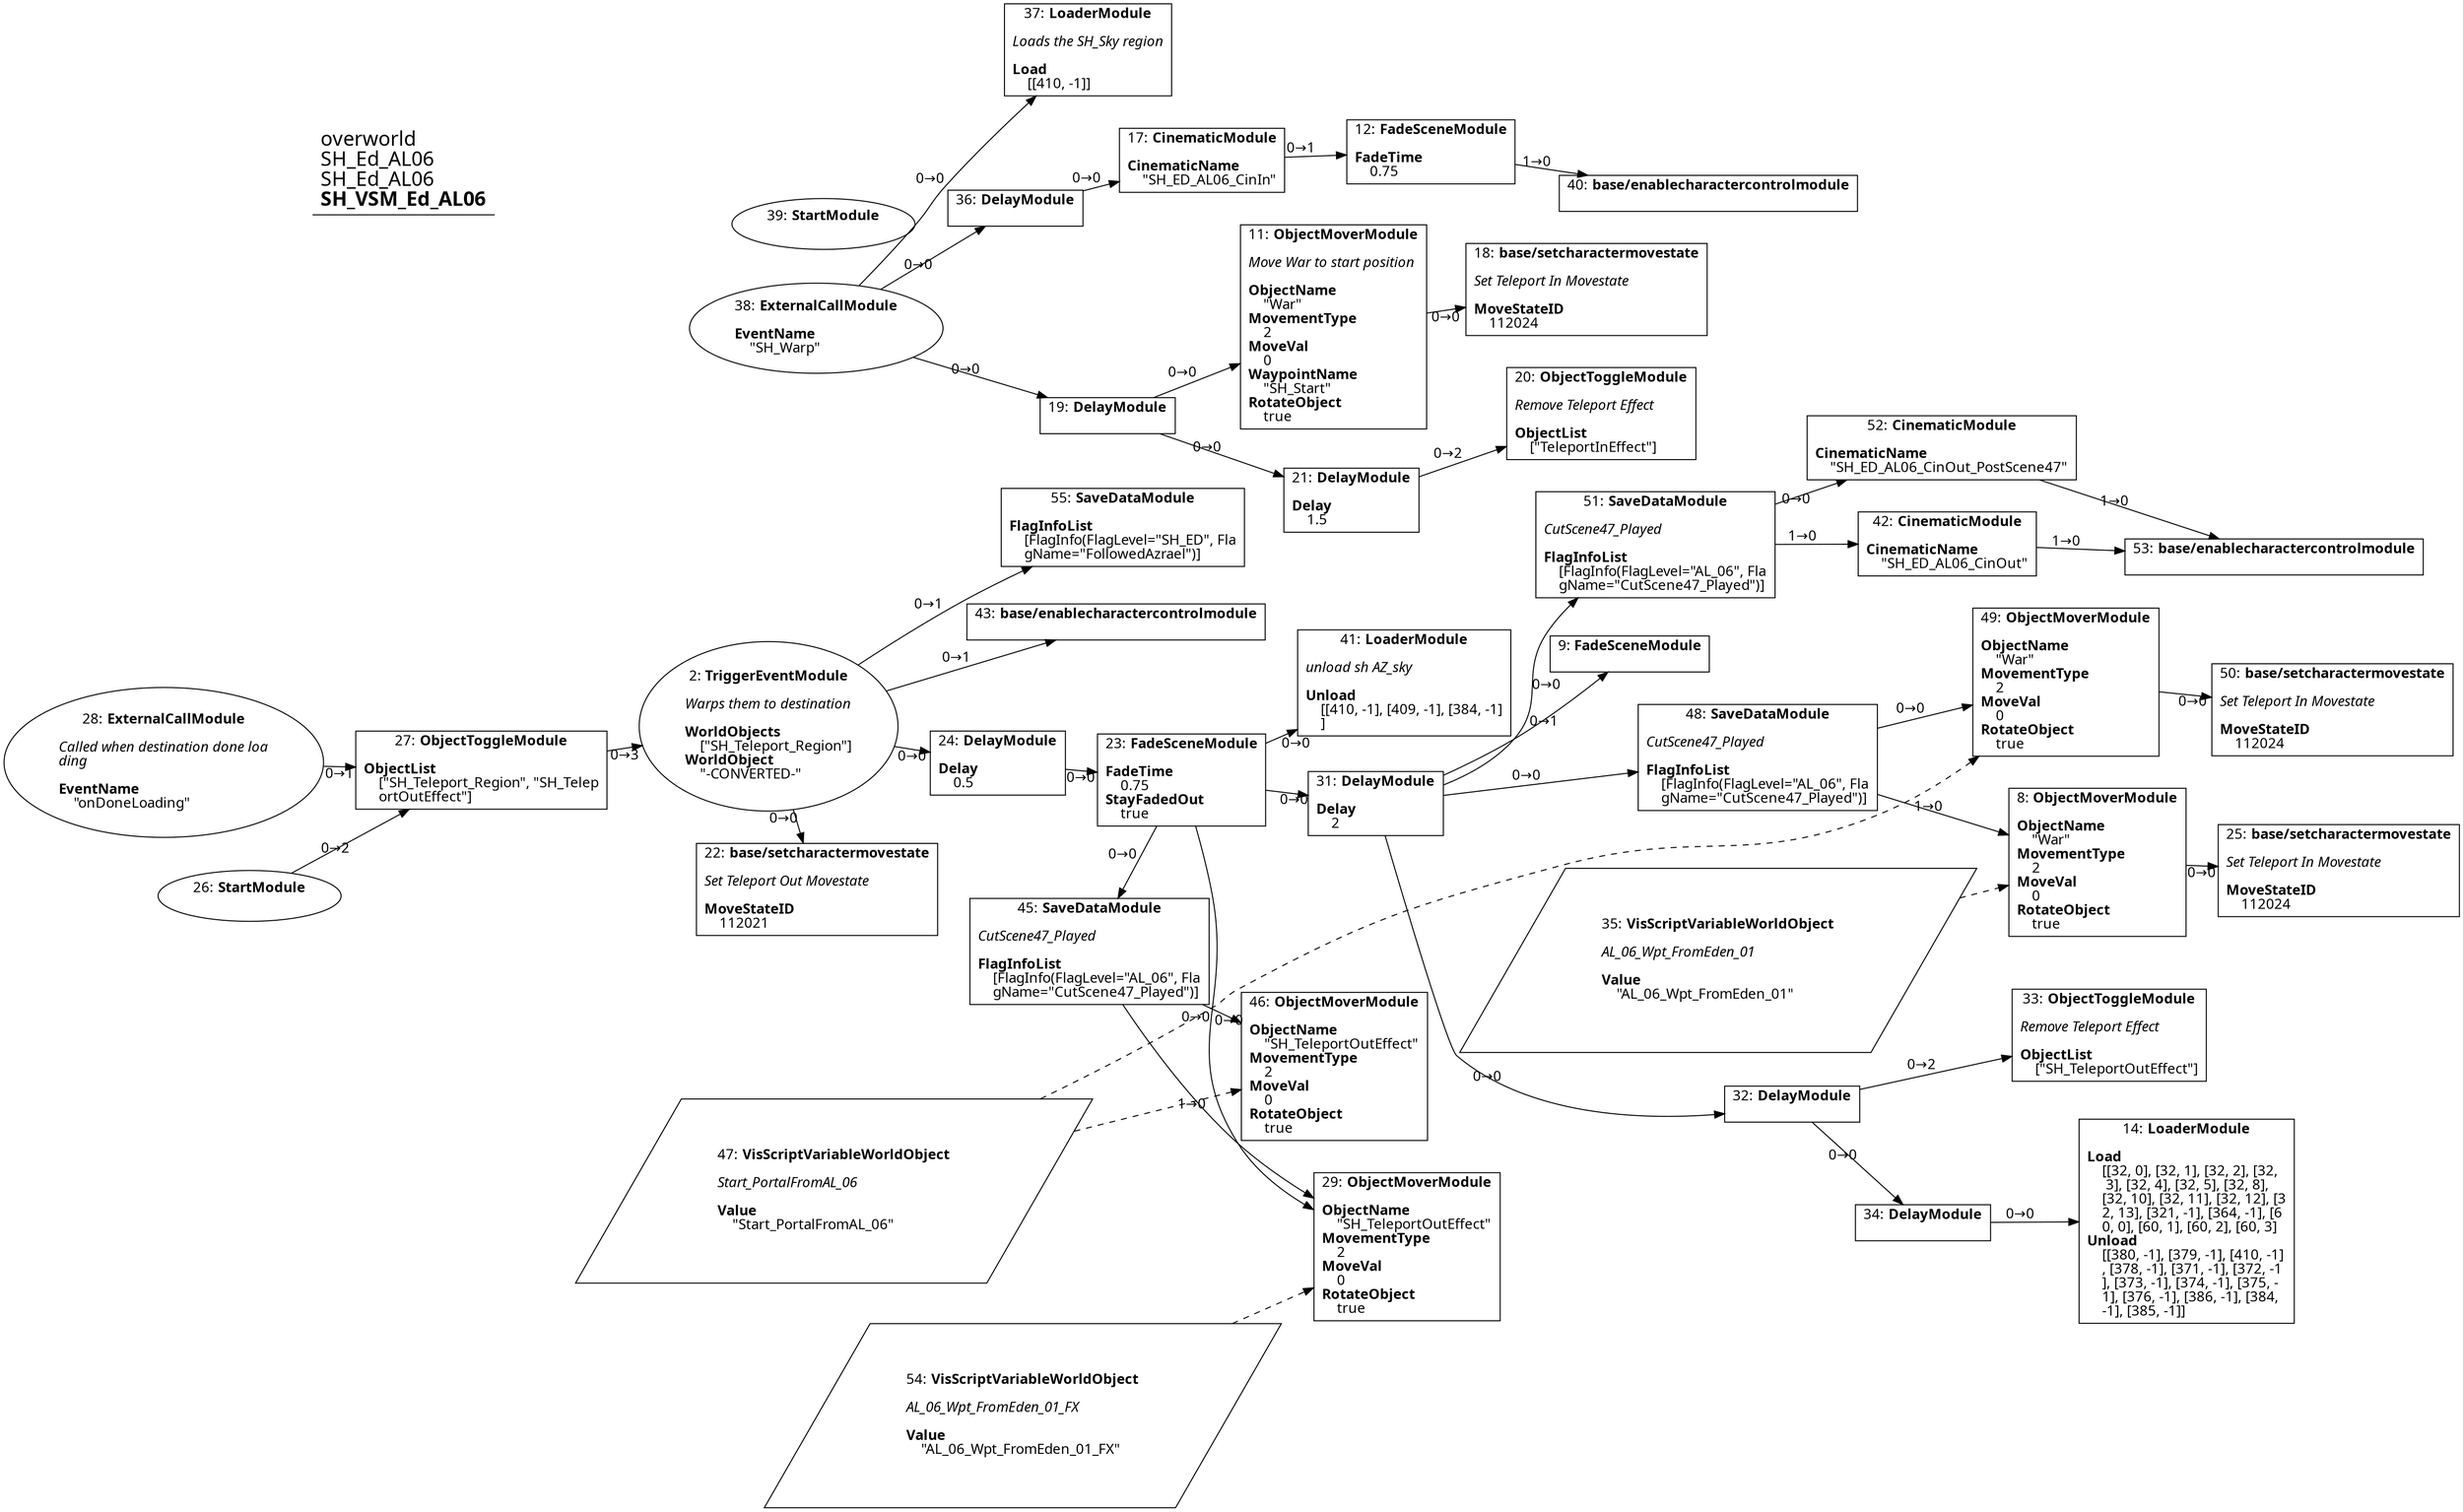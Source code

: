 digraph {
    layout = fdp;
    overlap = prism;
    sep = "+16";
    splines = spline;

    node [ shape = box ];

    graph [ fontname = "Segoe UI" ];
    node [ fontname = "Segoe UI" ];
    edge [ fontname = "Segoe UI" ];

    2 [ label = <2: <b>TriggerEventModule</b><br/><br/><i>Warps them to destination<br align="left"/></i><br align="left"/><b>WorldObjects</b><br align="left"/>    [&quot;SH_Teleport_Region&quot;]<br align="left"/><b>WorldObject</b><br align="left"/>    &quot;-CONVERTED-&quot;<br align="left"/>> ];
    2 [ shape = oval ]
    2 [ pos = "0.37800002,-0.47500002!" ];
    2 -> 22 [ label = "0→0" ];
    2 -> 24 [ label = "0→0" ];
    2 -> 43 [ label = "0→1" ];
    2 -> 55 [ label = "0→1" ];

    8 [ label = <8: <b>ObjectMoverModule</b><br/><br/><b>ObjectName</b><br align="left"/>    &quot;War&quot;<br align="left"/><b>MovementType</b><br align="left"/>    2<br align="left"/><b>MoveVal</b><br align="left"/>    0<br align="left"/><b>RotateObject</b><br align="left"/>    true<br align="left"/>> ];
    8 [ pos = "1.8460001,-0.69000006!" ];
    8 -> 25 [ label = "0→0" ];
    35 -> 8 [ style = dashed ];

    9 [ label = <9: <b>FadeSceneModule</b><br/><br/>> ];
    9 [ pos = "1.4200001,-0.35200003!" ];

    11 [ label = <11: <b>ObjectMoverModule</b><br/><br/><i>Move War to start position<br align="left"/></i><br align="left"/><b>ObjectName</b><br align="left"/>    &quot;War&quot;<br align="left"/><b>MovementType</b><br align="left"/>    2<br align="left"/><b>MoveVal</b><br align="left"/>    0<br align="left"/><b>WaypointName</b><br align="left"/>    &quot;SH_Start&quot;<br align="left"/><b>RotateObject</b><br align="left"/>    true<br align="left"/>> ];
    11 [ pos = "1.005,0.23400001!" ];
    11 -> 18 [ label = "0→0" ];

    12 [ label = <12: <b>FadeSceneModule</b><br/><br/><b>FadeTime</b><br align="left"/>    0.75<br align="left"/>> ];
    12 [ pos = "1.1240001,0.404!" ];
    12 -> 40 [ label = "1→0" ];

    14 [ label = <14: <b>LoaderModule</b><br/><br/><b>Load</b><br align="left"/>    [[32, 0], [32, 1], [32, 2], [32,<br align="left"/>     3], [32, 4], [32, 5], [32, 8], <br align="left"/>    [32, 10], [32, 11], [32, 12], [3<br align="left"/>    2, 13], [321, -1], [364, -1], [6<br align="left"/>    0, 0], [60, 1], [60, 2], [60, 3]<br align="left"/><b>Unload</b><br align="left"/>    [[380, -1], [379, -1], [410, -1]<br align="left"/>    , [378, -1], [371, -1], [372, -1<br align="left"/>    ], [373, -1], [374, -1], [375, -<br align="left"/>    1], [376, -1], [386, -1], [384, <br align="left"/>    -1], [385, -1]]<br align="left"/>> ];
    14 [ pos = "2.1060002,-1.223!" ];

    17 [ label = <17: <b>CinematicModule</b><br/><br/><b>CinematicName</b><br align="left"/>    &quot;SH_ED_AL06_CinIn&quot;<br align="left"/>> ];
    17 [ pos = "0.9250001,0.381!" ];
    17 -> 12 [ label = "0→1" ];

    18 [ label = <18: <b>base/setcharactermovestate</b><br/><br/><i>Set Teleport In Movestate<br align="left"/></i><br align="left"/><b>MoveStateID</b><br align="left"/>    112024<br align="left"/>> ];
    18 [ pos = "1.2440001,0.23400001!" ];

    19 [ label = <19: <b>DelayModule</b><br/><br/>> ];
    19 [ pos = "0.76400006,0.13000001!" ];
    19 -> 11 [ label = "0→0" ];
    19 -> 21 [ label = "0→0" ];

    20 [ label = <20: <b>ObjectToggleModule</b><br/><br/><i>Remove Teleport Effect<br align="left"/></i><br align="left"/><b>ObjectList</b><br align="left"/>    [&quot;TeleportInEffect&quot;]<br align="left"/>> ];
    20 [ pos = "1.256,0.076000005!" ];

    21 [ label = <21: <b>DelayModule</b><br/><br/><b>Delay</b><br align="left"/>    1.5<br align="left"/>> ];
    21 [ pos = "1.001,0.030000001!" ];
    21 -> 20 [ label = "0→2" ];

    22 [ label = <22: <b>base/setcharactermovestate</b><br/><br/><i>Set Teleport Out Movestate<br align="left"/></i><br align="left"/><b>MoveStateID</b><br align="left"/>    112021<br align="left"/>> ];
    22 [ pos = "0.64000005,-0.72!" ];

    23 [ label = <23: <b>FadeSceneModule</b><br/><br/><b>FadeTime</b><br align="left"/>    0.75<br align="left"/><b>StayFadedOut</b><br align="left"/>    true<br align="left"/>> ];
    23 [ pos = "0.799,-0.47500002!" ];
    23 -> 29 [ label = "0→0" ];
    23 -> 31 [ label = "0→0" ];
    23 -> 41 [ label = "0→0" ];
    23 -> 45 [ label = "0→0" ];

    24 [ label = <24: <b>DelayModule</b><br/><br/><b>Delay</b><br align="left"/>    0.5<br align="left"/>> ];
    24 [ pos = "0.64000005,-0.47500002!" ];
    24 -> 23 [ label = "0→0" ];

    25 [ label = <25: <b>base/setcharactermovestate</b><br/><br/><i>Set Teleport In Movestate<br align="left"/></i><br align="left"/><b>MoveStateID</b><br align="left"/>    112024<br align="left"/>> ];
    25 [ pos = "2.085,-0.69000006!" ];

    26 [ label = <26: <b>StartModule</b><br/><br/>> ];
    26 [ shape = oval ]
    26 [ pos = "-0.312,-0.638!" ];
    26 -> 27 [ label = "0→2" ];

    27 [ label = <27: <b>ObjectToggleModule</b><br/><br/><b>ObjectList</b><br align="left"/>    [&quot;SH_Teleport_Region&quot;, &quot;SH_Telep<br align="left"/>    ortOutEffect&quot;]<br align="left"/>> ];
    27 [ pos = "-0.047000002,-0.544!" ];
    27 -> 2 [ label = "0→3" ];

    28 [ label = <28: <b>ExternalCallModule</b><br/><br/><i>Called when destination done loa<br align="left"/>ding<br align="left"/></i><br align="left"/><b>EventName</b><br align="left"/>    &quot;onDoneLoading&quot;<br align="left"/>> ];
    28 [ shape = oval ]
    28 [ pos = "-0.36,-0.56700003!" ];
    28 -> 27 [ label = "0→1" ];

    29 [ label = <29: <b>ObjectMoverModule</b><br/><br/><b>ObjectName</b><br align="left"/>    &quot;SH_TeleportOutEffect&quot;<br align="left"/><b>MovementType</b><br align="left"/>    2<br align="left"/><b>MoveVal</b><br align="left"/>    0<br align="left"/><b>RotateObject</b><br align="left"/>    true<br align="left"/>> ];
    29 [ pos = "1.35,-1.072!" ];
    54 -> 29 [ style = dashed ];

    31 [ label = <31: <b>DelayModule</b><br/><br/><b>Delay</b><br align="left"/>    2<br align="left"/>> ];
    31 [ pos = "1.143,-0.544!" ];
    31 -> 32 [ label = "0→0" ];
    31 -> 48 [ label = "0→0" ];
    31 -> 51 [ label = "0→0" ];
    31 -> 9 [ label = "0→1" ];

    32 [ label = <32: <b>DelayModule</b><br/><br/>> ];
    32 [ pos = "1.6930001,-0.9850001!" ];
    32 -> 33 [ label = "0→2" ];
    32 -> 34 [ label = "0→0" ];

    33 [ label = <33: <b>ObjectToggleModule</b><br/><br/><i>Remove Teleport Effect<br align="left"/></i><br align="left"/><b>ObjectList</b><br align="left"/>    [&quot;SH_TeleportOutEffect&quot;]<br align="left"/>> ];
    33 [ pos = "1.9390001,-0.93900007!" ];

    34 [ label = <34: <b>DelayModule</b><br/><br/>> ];
    34 [ pos = "1.8930001,-1.223!" ];
    34 -> 14 [ label = "0→0" ];

    35 [ label = <35: <b>VisScriptVariableWorldObject</b><br/><br/><i>AL_06_Wpt_FromEden_01<br align="left"/></i><br align="left"/><b>Value</b><br align="left"/>    &quot;AL_06_Wpt_FromEden_01&quot;<br align="left"/>> ];
    35 [ shape = parallelogram ]
    35 [ pos = "1.618,-0.81100005!" ];

    36 [ label = <36: <b>DelayModule</b><br/><br/>> ];
    36 [ pos = "0.763,0.381!" ];
    36 -> 17 [ label = "0→0" ];

    37 [ label = <37: <b>LoaderModule</b><br/><br/><i>Loads the SH_Sky region<br align="left"/></i><br align="left"/><b>Load</b><br align="left"/>    [[410, -1]]<br align="left"/>> ];
    37 [ pos = "0.78000003,0.54800004!" ];

    38 [ label = <38: <b>ExternalCallModule</b><br/><br/><b>EventName</b><br align="left"/>    &quot;SH_Warp&quot;<br align="left"/>> ];
    38 [ shape = oval ]
    38 [ pos = "0.46300003,0.284!" ];
    38 -> 37 [ label = "0→0" ];
    38 -> 36 [ label = "0→0" ];
    38 -> 19 [ label = "0→0" ];

    39 [ label = <39: <b>StartModule</b><br/><br/>> ];
    39 [ shape = oval ]
    39 [ pos = "0.46400002,0.381!" ];

    40 [ label = <40: <b>base/enablecharactercontrolmodule</b><br/><br/>> ];
    40 [ pos = "1.376,0.381!" ];

    41 [ label = <41: <b>LoaderModule</b><br/><br/><i>unload sh AZ_sky<br align="left"/></i><br align="left"/><b>Unload</b><br align="left"/>    [[410, -1], [409, -1], [384, -1]<br align="left"/>    ]<br align="left"/>> ];
    41 [ pos = "1.1010001,-0.36600003!" ];

    42 [ label = <42: <b>CinematicModule</b><br/><br/><b>CinematicName</b><br align="left"/>    &quot;SH_ED_AL06_CinOut&quot;<br align="left"/>> ];
    42 [ pos = "1.6780001,-0.263!" ];
    42 -> 53 [ label = "1→0" ];

    43 [ label = <43: <b>base/enablecharactercontrolmodule</b><br/><br/>> ];
    43 [ pos = "0.63900006,-0.36!" ];

    45 [ label = <45: <b>SaveDataModule</b><br/><br/><i>CutScene47_Played<br align="left"/></i><br align="left"/><b>FlagInfoList</b><br align="left"/>    [FlagInfo(FlagLevel=&quot;AL_06&quot;, Fla<br align="left"/>    gName=&quot;CutScene47_Played&quot;)]<br align="left"/>> ];
    45 [ pos = "0.952,-0.78200006!" ];
    45 -> 29 [ label = "1→0" ];
    45 -> 46 [ label = "0→0" ];

    46 [ label = <46: <b>ObjectMoverModule</b><br/><br/><b>ObjectName</b><br align="left"/>    &quot;SH_TeleportOutEffect&quot;<br align="left"/><b>MovementType</b><br align="left"/>    2<br align="left"/><b>MoveVal</b><br align="left"/>    0<br align="left"/><b>RotateObject</b><br align="left"/>    true<br align="left"/>> ];
    46 [ pos = "1.3520001,-0.896!" ];
    47 -> 46 [ style = dashed ];

    47 [ label = <47: <b>VisScriptVariableWorldObject</b><br/><br/><i>Start_PortalFromAL_06<br align="left"/></i><br align="left"/><b>Value</b><br align="left"/>    &quot;Start_PortalFromAL_06&quot;<br align="left"/>> ];
    47 [ shape = parallelogram ]
    47 [ pos = "0.832,-1.016!" ];

    48 [ label = <48: <b>SaveDataModule</b><br/><br/><i>CutScene47_Played<br align="left"/></i><br align="left"/><b>FlagInfoList</b><br align="left"/>    [FlagInfo(FlagLevel=&quot;AL_06&quot;, Fla<br align="left"/>    gName=&quot;CutScene47_Played&quot;)]<br align="left"/>> ];
    48 [ pos = "1.5730001,-0.526!" ];
    48 -> 49 [ label = "0→0" ];
    48 -> 8 [ label = "1→0" ];

    49 [ label = <49: <b>ObjectMoverModule</b><br/><br/><b>ObjectName</b><br align="left"/>    &quot;War&quot;<br align="left"/><b>MovementType</b><br align="left"/>    2<br align="left"/><b>MoveVal</b><br align="left"/>    0<br align="left"/><b>RotateObject</b><br align="left"/>    true<br align="left"/>> ];
    49 [ pos = "1.8460001,-0.49400002!" ];
    49 -> 50 [ label = "0→0" ];
    47 -> 49 [ style = dashed ];

    50 [ label = <50: <b>base/setcharactermovestate</b><br/><br/><i>Set Teleport In Movestate<br align="left"/></i><br align="left"/><b>MoveStateID</b><br align="left"/>    112024<br align="left"/>> ];
    50 [ pos = "2.085,-0.49400002!" ];

    51 [ label = <51: <b>SaveDataModule</b><br/><br/><i>CutScene47_Played<br align="left"/></i><br align="left"/><b>FlagInfoList</b><br align="left"/>    [FlagInfo(FlagLevel=&quot;AL_06&quot;, Fla<br align="left"/>    gName=&quot;CutScene47_Played&quot;)]<br align="left"/>> ];
    51 [ pos = "1.4210001,-0.19600001!" ];
    51 -> 42 [ label = "1→0" ];
    51 -> 52 [ label = "0→0" ];

    52 [ label = <52: <b>CinematicModule</b><br/><br/><b>CinematicName</b><br align="left"/>    &quot;SH_ED_AL06_CinOut_PostScene47&quot;<br align="left"/>> ];
    52 [ pos = "1.6780001,-0.12100001!" ];
    52 -> 53 [ label = "1→0" ];

    53 [ label = <53: <b>base/enablecharactercontrolmodule</b><br/><br/>> ];
    53 [ pos = "1.945,-0.21200001!" ];

    54 [ label = <54: <b>VisScriptVariableWorldObject</b><br/><br/><i>AL_06_Wpt_FromEden_01_FX<br align="left"/></i><br align="left"/><b>Value</b><br align="left"/>    &quot;AL_06_Wpt_FromEden_01_FX&quot;<br align="left"/>> ];
    54 [ shape = parallelogram ]
    54 [ pos = "1.1170001,-1.192!" ];

    55 [ label = <55: <b>SaveDataModule</b><br/><br/><b>FlagInfoList</b><br align="left"/>    [FlagInfo(FlagLevel=&quot;SH_ED&quot;, Fla<br align="left"/>    gName=&quot;FollowedAzrael&quot;)]<br align="left"/>> ];
    55 [ pos = "0.65800005,-0.22500001!" ];

    title [ pos = "-0.36100003,0.549!" ];
    title [ shape = underline ];
    title [ label = <<font point-size="20">overworld<br align="left"/>SH_Ed_AL06<br align="left"/>SH_Ed_AL06<br align="left"/><b>SH_VSM_Ed_AL06</b><br align="left"/></font>> ];
}
